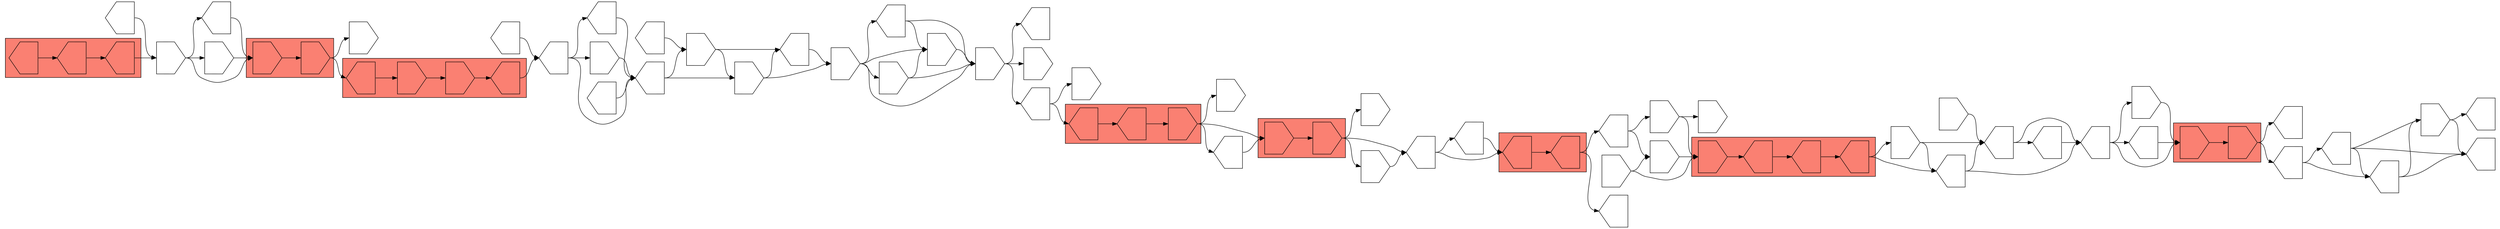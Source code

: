 digraph asm {
	rotate=90;
	edge [headport=n,tailport=s];
subgraph cluster_C10058_2309_14921_5158 {
	10058 [label="",height=1,width=1,shape=house];
	2309 [label="",height=1,width=1,shape=invhouse];
	14921 [label="",height=1,width=1,shape=invhouse];
	5158 [label="",height=1,width=1,shape=house];
	style=filled;
	fillcolor=salmon;
}
subgraph cluster_C8814_13492_5241 {
	8814 [label="",height=1,width=1,shape=house];
	13492 [label="",height=1,width=1,shape=house];
	5241 [label="",height=1,width=1,shape=invhouse];
	style=filled;
	fillcolor=salmon;
}
subgraph cluster_C5926_8856 {
	5926 [label="",height=1,width=1,shape=invhouse];
	8856 [label="",height=1,width=1,shape=invhouse];
	style=filled;
	fillcolor=salmon;
}
subgraph cluster_C6362_20489 {
	6362 [label="",height=1,width=1,shape=house];
	20489 [label="",height=1,width=1,shape=house];
	style=filled;
	fillcolor=salmon;
}
subgraph cluster_C1869_13479_3724_10881 {
	1869 [label="",height=1,width=1,shape=invhouse];
	13479 [label="",height=1,width=1,shape=house];
	3724 [label="",height=1,width=1,shape=house];
	10881 [label="",height=1,width=1,shape=house];
	style=filled;
	fillcolor=salmon;
}
subgraph cluster_C6188_6908 {
	6188 [label="",height=1,width=1,shape=invhouse];
	6908 [label="",height=1,width=1,shape=invhouse];
	style=filled;
	fillcolor=salmon;
}
subgraph cluster_C48_387 {
	48 [label="",height=1,width=1,shape=invhouse];
	387 [label="",height=1,width=1,shape=invhouse];
	style=filled;
	fillcolor=salmon;
}
subgraph cluster_C11878_7518_6897 {
	11878 [label="",height=1,width=1,shape=house];
	7518 [label="",height=1,width=1,shape=house];
	6897 [label="",height=1,width=1,shape=house];
	style=filled;
	fillcolor=salmon;
}
	3748 [label="",height=1,width=1,shape=house];
	9334 [label="",height=1,width=1,shape=house];
	10554 [label="",height=1,width=1,shape=invhouse];
	9945 [label="",height=1,width=1,shape=house];
	16345 [label="",height=1,width=1,shape=invhouse];
	3062 [label="",height=1,width=1,shape=invhouse];
	9319 [label="",height=1,width=1,shape=house];
	3321 [label="",height=1,width=1,shape=house];
	2624 [label="",height=1,width=1,shape=house];
	12767 [label="",height=1,width=1,shape=invhouse];
	8360 [label="",height=1,width=1,shape=house];
	264 [label="",height=1,width=1,shape=house];
	4145 [label="",height=1,width=1,shape=house];
	8615 [label="",height=1,width=1,shape=house];
	5454 [label="",height=1,width=1,shape=house];
	6826 [label="",height=1,width=1,shape=invhouse];
	14056 [label="",height=1,width=1,shape=house];
	13364 [label="",height=1,width=1,shape=house];
	18104 [label="",height=1,width=1,shape=house];
	10053 [label="",height=1,width=1,shape=house];
	17227 [label="",height=1,width=1,shape=invhouse];
	10547 [label="",height=1,width=1,shape=house];
	17384 [label="",height=1,width=1,shape=house];
	10065 [label="",height=1,width=1,shape=invhouse];
	13748 [label="",height=1,width=1,shape=invhouse];
	13041 [label="",height=1,width=1,shape=invhouse];
	9387 [label="",height=1,width=1,shape=invhouse];
	14409 [label="",height=1,width=1,shape=invhouse];
	8410 [label="",height=1,width=1,shape=house];
	14654 [label="",height=1,width=1,shape=house];
	9544 [label="",height=1,width=1,shape=invhouse];
	9560 [label="",height=1,width=1,shape=invhouse];
	17381 [label="",height=1,width=1,shape=house];
	18289 [label="",height=1,width=1,shape=invhouse];
	8825 [label="",height=1,width=1,shape=invhouse];
	10178 [label="",height=1,width=1,shape=invhouse];
	18737 [label="",height=1,width=1,shape=house];
	8767 [label="",height=1,width=1,shape=invhouse];
	13370 [label="",height=1,width=1,shape=invhouse];
	13946 [label="",height=1,width=1,shape=house];
	15688 [label="",height=1,width=1,shape=invhouse];
	9313 [label="",height=1,width=1,shape=house];
	15545 [label="",height=1,width=1,shape=house];
	18759 [label="",height=1,width=1,shape=invhouse];
	18933 [label="",height=1,width=1,shape=house];
	8748 [label="",height=1,width=1,shape=house];
	10828 [label="",height=1,width=1,shape=invhouse];
	4331 [label="",height=1,width=1,shape=invhouse];
	14357 [label="",height=1,width=1,shape=invhouse];
	15045 [label="",height=1,width=1,shape=house];
	7455 [label="",height=1,width=1,shape=house];
	10058 -> 2309
	2309 -> 14921
	14921 -> 5158
	5158 -> 3748
	3748 -> 9334
	3748 -> 18759
	3748 -> 18933
	9334 -> 10554
	9334 -> 15688
	10554 -> 9945
	10554 -> 16345
	9945 -> 16345
	16345 -> 3062
	16345 -> 8767
	16345 -> 13370
	16345 -> 13946
	3062 -> 9319
	3062 -> 10178
	3062 -> 18737
	9319 -> 8814
	9319 -> 8825
	8814 -> 13492
	13492 -> 5241
	5241 -> 5926
	5241 -> 17381
	5241 -> 18289
	5926 -> 8856
	8856 -> 3321
	8856 -> 9544
	8856 -> 9560
	3321 -> 6362
	3321 -> 14654
	6362 -> 20489
	20489 -> 2624
	20489 -> 8410
	2624 -> 12767
	2624 -> 13041
	12767 -> 1869
	1869 -> 13479
	13479 -> 3724
	3724 -> 10881
	10881 -> 8360
	10881 -> 13748
	8360 -> 264
	8360 -> 10547
	264 -> 6188
	264 -> 10053
	264 -> 17227
	6188 -> 6908
	6908 -> 4145
	6908 -> 18104
	4145 -> 8615
	4145 -> 13364
	8615 -> 5454
	8615 -> 6826
	6826 -> 5454
	6826 -> 14056
	13364 -> 5454
	13364 -> 6826
	13364 -> 8615
	10053 -> 6188
	17227 -> 6188
	10547 -> 264
	10547 -> 17384
	17384 -> 264
	10065 -> 10547
	13748 -> 8360
	13748 -> 10547
	13041 -> 1869
	13041 -> 9387
	14409 -> 1869
	14409 -> 12767
	14654 -> 6362
	9544 -> 3321
	17381 -> 5926
	8767 -> 3062
	8767 -> 13370
	13370 -> 3062
	13946 -> 3062
	13946 -> 13370
	15688 -> 9945
	15688 -> 10554
	9313 -> 15688
	15545 -> 9334
	18759 -> 9334
	18933 -> 9334
	8748 -> 3748
	387 -> 10058
	387 -> 10828
	48 -> 387
	4331 -> 48
	4331 -> 14357
	4331 -> 15045
	14357 -> 48
	15045 -> 48
	6897 -> 4331
	7518 -> 6897
	11878 -> 7518
	7455 -> 4331
}